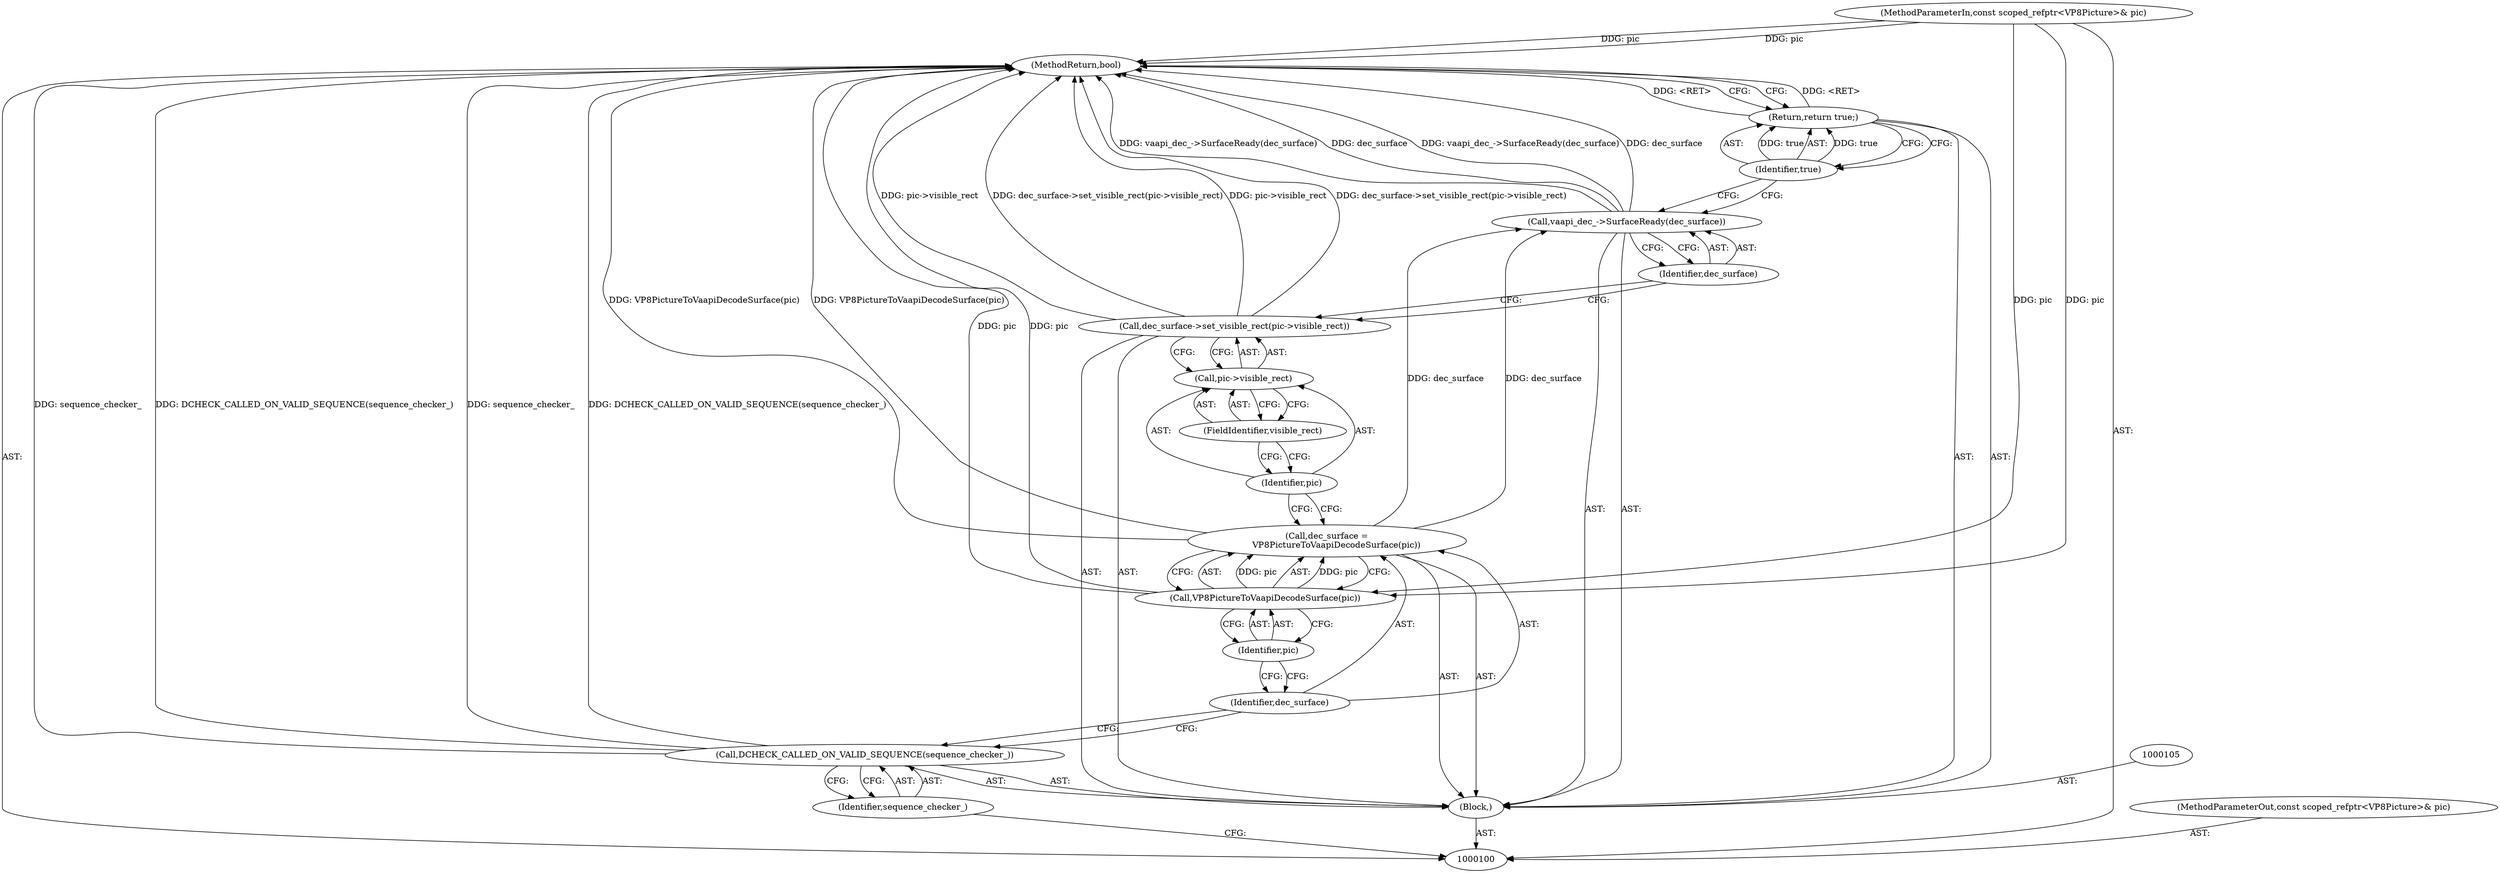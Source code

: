 digraph "0_Chrome_70340ce072cee8a0bdcddb5f312d32567b2269f6_8" {
"1000118" [label="(MethodReturn,bool)"];
"1000102" [label="(Block,)"];
"1000101" [label="(MethodParameterIn,const scoped_refptr<VP8Picture>& pic)"];
"1000151" [label="(MethodParameterOut,const scoped_refptr<VP8Picture>& pic)"];
"1000103" [label="(Call,DCHECK_CALLED_ON_VALID_SEQUENCE(sequence_checker_))"];
"1000104" [label="(Identifier,sequence_checker_)"];
"1000106" [label="(Call,dec_surface =\n       VP8PictureToVaapiDecodeSurface(pic))"];
"1000107" [label="(Identifier,dec_surface)"];
"1000109" [label="(Identifier,pic)"];
"1000108" [label="(Call,VP8PictureToVaapiDecodeSurface(pic))"];
"1000110" [label="(Call,dec_surface->set_visible_rect(pic->visible_rect))"];
"1000111" [label="(Call,pic->visible_rect)"];
"1000112" [label="(Identifier,pic)"];
"1000113" [label="(FieldIdentifier,visible_rect)"];
"1000114" [label="(Call,vaapi_dec_->SurfaceReady(dec_surface))"];
"1000115" [label="(Identifier,dec_surface)"];
"1000116" [label="(Return,return true;)"];
"1000117" [label="(Identifier,true)"];
"1000118" -> "1000100"  [label="AST: "];
"1000118" -> "1000116"  [label="CFG: "];
"1000116" -> "1000118"  [label="DDG: <RET>"];
"1000106" -> "1000118"  [label="DDG: VP8PictureToVaapiDecodeSurface(pic)"];
"1000103" -> "1000118"  [label="DDG: sequence_checker_"];
"1000103" -> "1000118"  [label="DDG: DCHECK_CALLED_ON_VALID_SEQUENCE(sequence_checker_)"];
"1000114" -> "1000118"  [label="DDG: vaapi_dec_->SurfaceReady(dec_surface)"];
"1000114" -> "1000118"  [label="DDG: dec_surface"];
"1000110" -> "1000118"  [label="DDG: pic->visible_rect"];
"1000110" -> "1000118"  [label="DDG: dec_surface->set_visible_rect(pic->visible_rect)"];
"1000101" -> "1000118"  [label="DDG: pic"];
"1000108" -> "1000118"  [label="DDG: pic"];
"1000102" -> "1000100"  [label="AST: "];
"1000103" -> "1000102"  [label="AST: "];
"1000105" -> "1000102"  [label="AST: "];
"1000106" -> "1000102"  [label="AST: "];
"1000110" -> "1000102"  [label="AST: "];
"1000114" -> "1000102"  [label="AST: "];
"1000116" -> "1000102"  [label="AST: "];
"1000101" -> "1000100"  [label="AST: "];
"1000101" -> "1000118"  [label="DDG: pic"];
"1000101" -> "1000108"  [label="DDG: pic"];
"1000151" -> "1000100"  [label="AST: "];
"1000103" -> "1000102"  [label="AST: "];
"1000103" -> "1000104"  [label="CFG: "];
"1000104" -> "1000103"  [label="AST: "];
"1000107" -> "1000103"  [label="CFG: "];
"1000103" -> "1000118"  [label="DDG: sequence_checker_"];
"1000103" -> "1000118"  [label="DDG: DCHECK_CALLED_ON_VALID_SEQUENCE(sequence_checker_)"];
"1000104" -> "1000103"  [label="AST: "];
"1000104" -> "1000100"  [label="CFG: "];
"1000103" -> "1000104"  [label="CFG: "];
"1000106" -> "1000102"  [label="AST: "];
"1000106" -> "1000108"  [label="CFG: "];
"1000107" -> "1000106"  [label="AST: "];
"1000108" -> "1000106"  [label="AST: "];
"1000112" -> "1000106"  [label="CFG: "];
"1000106" -> "1000118"  [label="DDG: VP8PictureToVaapiDecodeSurface(pic)"];
"1000108" -> "1000106"  [label="DDG: pic"];
"1000106" -> "1000114"  [label="DDG: dec_surface"];
"1000107" -> "1000106"  [label="AST: "];
"1000107" -> "1000103"  [label="CFG: "];
"1000109" -> "1000107"  [label="CFG: "];
"1000109" -> "1000108"  [label="AST: "];
"1000109" -> "1000107"  [label="CFG: "];
"1000108" -> "1000109"  [label="CFG: "];
"1000108" -> "1000106"  [label="AST: "];
"1000108" -> "1000109"  [label="CFG: "];
"1000109" -> "1000108"  [label="AST: "];
"1000106" -> "1000108"  [label="CFG: "];
"1000108" -> "1000118"  [label="DDG: pic"];
"1000108" -> "1000106"  [label="DDG: pic"];
"1000101" -> "1000108"  [label="DDG: pic"];
"1000110" -> "1000102"  [label="AST: "];
"1000110" -> "1000111"  [label="CFG: "];
"1000111" -> "1000110"  [label="AST: "];
"1000115" -> "1000110"  [label="CFG: "];
"1000110" -> "1000118"  [label="DDG: pic->visible_rect"];
"1000110" -> "1000118"  [label="DDG: dec_surface->set_visible_rect(pic->visible_rect)"];
"1000111" -> "1000110"  [label="AST: "];
"1000111" -> "1000113"  [label="CFG: "];
"1000112" -> "1000111"  [label="AST: "];
"1000113" -> "1000111"  [label="AST: "];
"1000110" -> "1000111"  [label="CFG: "];
"1000112" -> "1000111"  [label="AST: "];
"1000112" -> "1000106"  [label="CFG: "];
"1000113" -> "1000112"  [label="CFG: "];
"1000113" -> "1000111"  [label="AST: "];
"1000113" -> "1000112"  [label="CFG: "];
"1000111" -> "1000113"  [label="CFG: "];
"1000114" -> "1000102"  [label="AST: "];
"1000114" -> "1000115"  [label="CFG: "];
"1000115" -> "1000114"  [label="AST: "];
"1000117" -> "1000114"  [label="CFG: "];
"1000114" -> "1000118"  [label="DDG: vaapi_dec_->SurfaceReady(dec_surface)"];
"1000114" -> "1000118"  [label="DDG: dec_surface"];
"1000106" -> "1000114"  [label="DDG: dec_surface"];
"1000115" -> "1000114"  [label="AST: "];
"1000115" -> "1000110"  [label="CFG: "];
"1000114" -> "1000115"  [label="CFG: "];
"1000116" -> "1000102"  [label="AST: "];
"1000116" -> "1000117"  [label="CFG: "];
"1000117" -> "1000116"  [label="AST: "];
"1000118" -> "1000116"  [label="CFG: "];
"1000116" -> "1000118"  [label="DDG: <RET>"];
"1000117" -> "1000116"  [label="DDG: true"];
"1000117" -> "1000116"  [label="AST: "];
"1000117" -> "1000114"  [label="CFG: "];
"1000116" -> "1000117"  [label="CFG: "];
"1000117" -> "1000116"  [label="DDG: true"];
}
